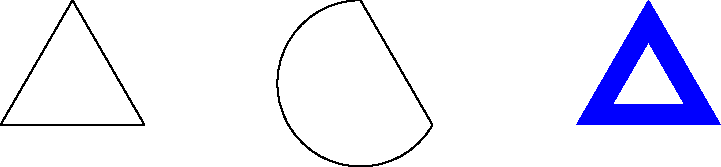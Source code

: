unitsize(1inch);
path T,ct,tt;
T=(0,0)--(1,0)--(1/2,sqrt(3)/2)--cycle;
ct=(0,0)..(1,0)--(1/2,sqrt(3)/2)..cycle;
tt=shift(sqrt(3)/6*dir(30))*(scale(1/2)*T);
draw(T);
draw(shift(2*right)*ct);
fill(reverse(shift(4*right)*tt)^^(shift(4*right)*T),blue);
